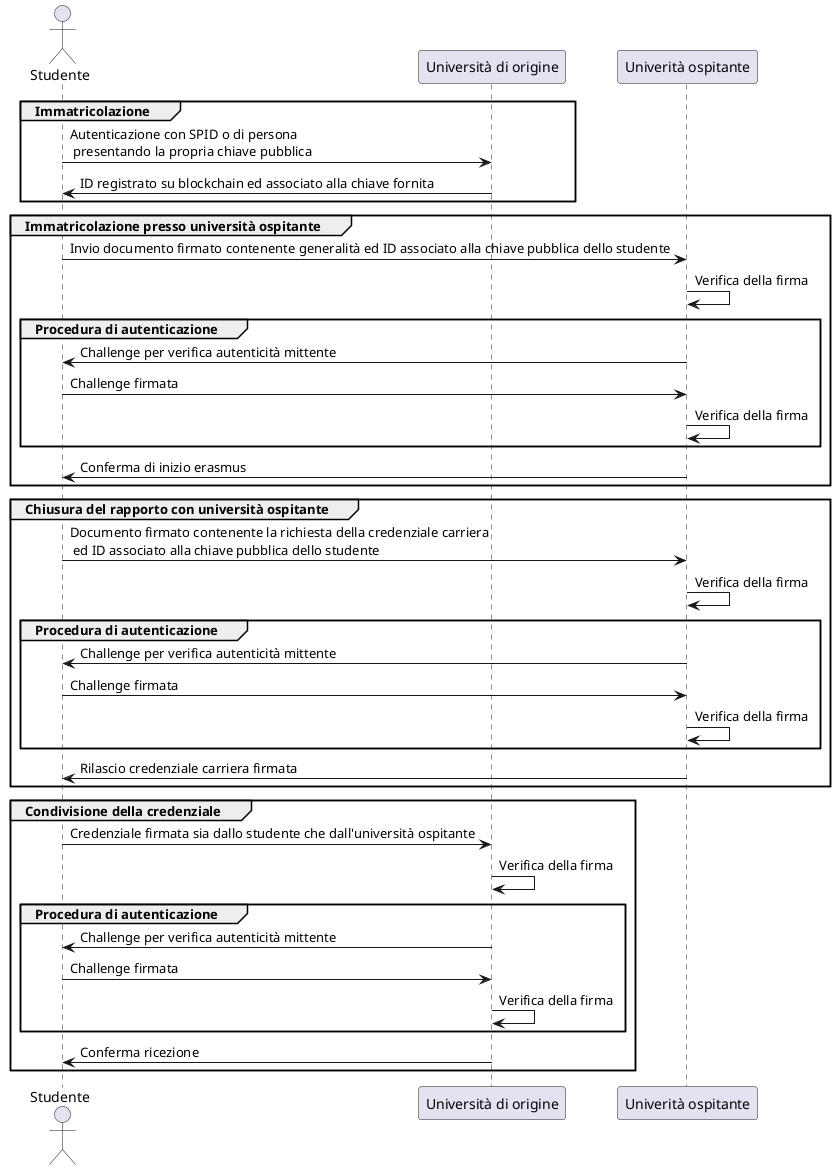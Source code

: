 @startuml architecture
actor Studente as s
participant "Università di origine" as uorigin
participant "Univerità ospitante" as uosp

group Immatricolazione
s -> uorigin : Autenticazione con SPID o di persona\n presentando la propria chiave pubblica
uorigin ->  s : ID registrato su blockchain ed associato alla chiave fornita
end

group Immatricolazione presso università ospitante
    s -> uosp : Invio documento firmato contenente generalità ed ID associato alla chiave pubblica dello studente
    uosp -> uosp : Verifica della firma
    group Procedura di autenticazione
        uosp -> s : Challenge per verifica autenticità mittente
        s -> uosp : Challenge firmata
        uosp -> uosp : Verifica della firma
    end
    uosp -> s : Conferma di inizio erasmus
end

group Chiusura del rapporto con università ospitante
    s -> uosp : Documento firmato contenente la richiesta della credenziale carriera \n ed ID associato alla chiave pubblica dello studente
    uosp -> uosp : Verifica della firma
    group Procedura di autenticazione
        uosp -> s : Challenge per verifica autenticità mittente
        s -> uosp : Challenge firmata
        uosp -> uosp : Verifica della firma
    end
    uosp -> s : Rilascio credenziale carriera firmata
end

group Condivisione della credenziale
    s -> uorigin : Credenziale firmata sia dallo studente che dall'università ospitante
    uorigin -> uorigin : Verifica della firma
    group Procedura di autenticazione
        uorigin -> s : Challenge per verifica autenticità mittente
        s -> uorigin : Challenge firmata
        uorigin -> uorigin : Verifica della firma
    end
    uorigin -> s : Conferma ricezione
end

@enduml